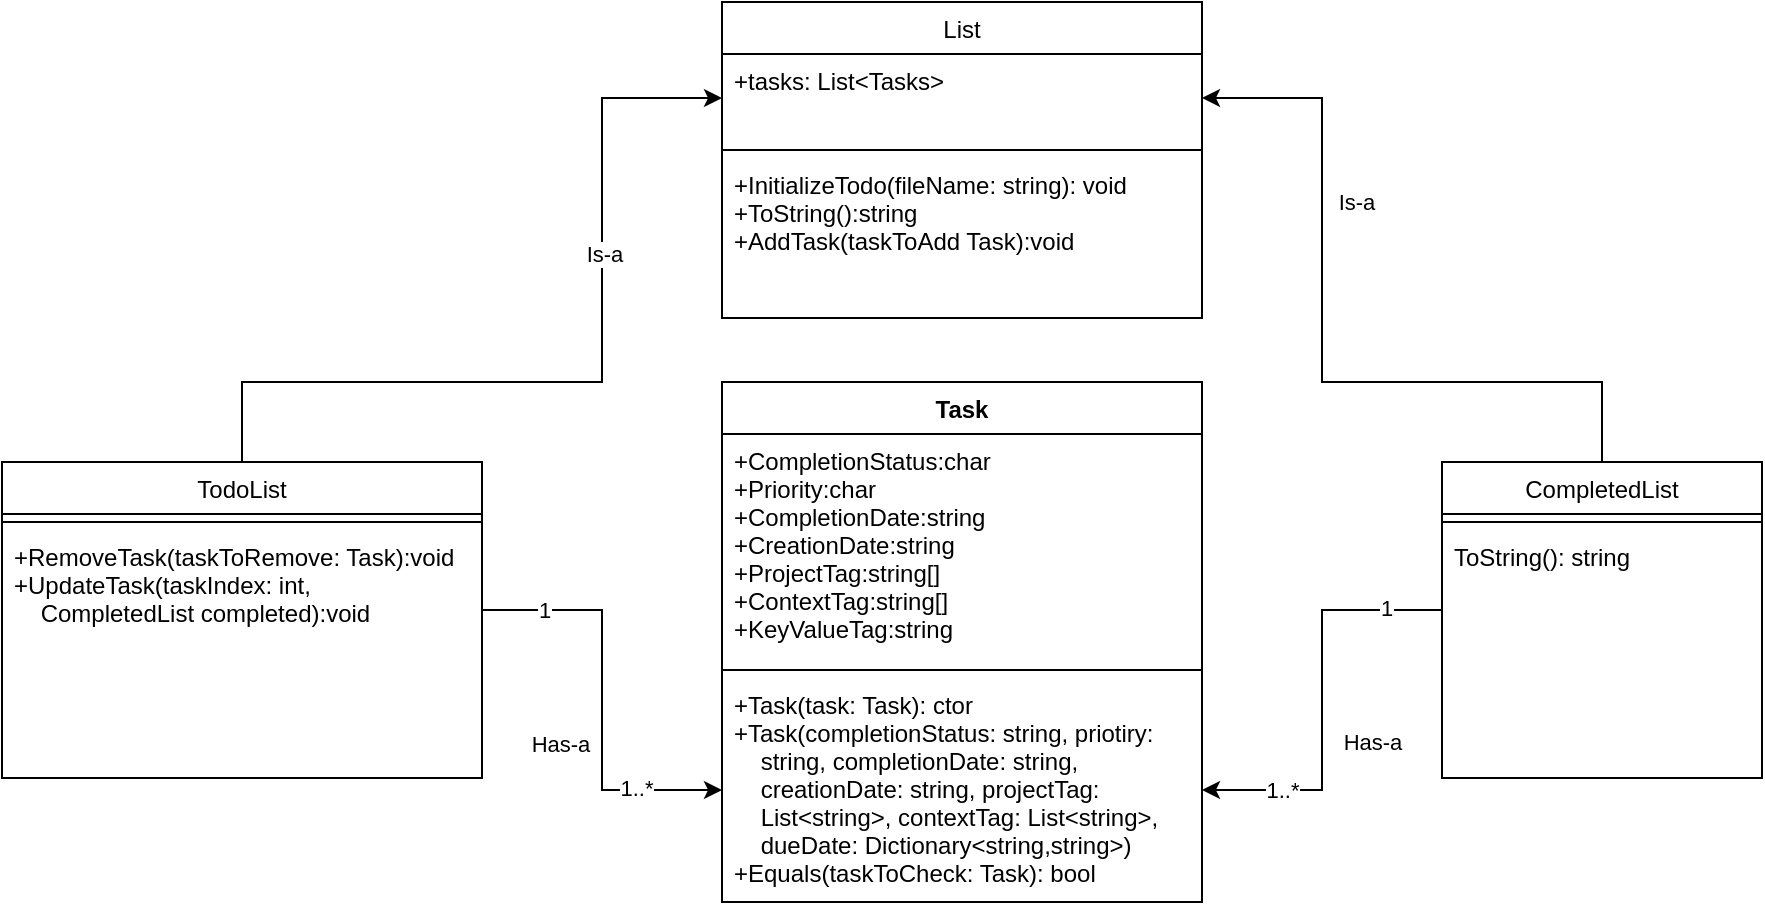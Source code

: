 <mxfile version="14.5.1" type="device"><diagram id="C5RBs43oDa-KdzZeNtuy" name="Page-1"><mxGraphModel dx="1326" dy="655" grid="1" gridSize="10" guides="1" tooltips="1" connect="1" arrows="1" fold="1" page="1" pageScale="1" pageWidth="827" pageHeight="1169" math="0" shadow="0"><root><mxCell id="WIyWlLk6GJQsqaUBKTNV-0"/><mxCell id="WIyWlLk6GJQsqaUBKTNV-1" parent="WIyWlLk6GJQsqaUBKTNV-0"/><mxCell id="UljL_x0MESqp5RCnULp3-4" style="edgeStyle=orthogonalEdgeStyle;rounded=0;orthogonalLoop=1;jettySize=auto;html=1;entryX=0;entryY=0.5;entryDx=0;entryDy=0;" edge="1" parent="WIyWlLk6GJQsqaUBKTNV-1" source="YfI1FSQi3QY2xDlZzVZA-5" target="UljL_x0MESqp5RCnULp3-1"><mxGeometry relative="1" as="geometry"><Array as="points"><mxPoint x="120" y="280"/><mxPoint x="300" y="280"/><mxPoint x="300" y="138"/></Array></mxGeometry></mxCell><mxCell id="UljL_x0MESqp5RCnULp3-5" value="Is-a" style="edgeLabel;html=1;align=center;verticalAlign=middle;resizable=0;points=[];" vertex="1" connectable="0" parent="UljL_x0MESqp5RCnULp3-4"><mxGeometry x="0.347" y="-1" relative="1" as="geometry"><mxPoint as="offset"/></mxGeometry></mxCell><mxCell id="YfI1FSQi3QY2xDlZzVZA-5" value="TodoList" style="swimlane;fontStyle=0;align=center;verticalAlign=top;childLayout=stackLayout;horizontal=1;startSize=26;horizontalStack=0;resizeParent=1;resizeLast=0;collapsible=1;marginBottom=0;rounded=0;shadow=0;strokeWidth=1;" parent="WIyWlLk6GJQsqaUBKTNV-1" vertex="1"><mxGeometry y="320" width="240" height="158" as="geometry"><mxRectangle x="130" y="380" width="160" height="26" as="alternateBounds"/></mxGeometry></mxCell><mxCell id="YfI1FSQi3QY2xDlZzVZA-7" value="" style="line;html=1;strokeWidth=1;align=left;verticalAlign=middle;spacingTop=-1;spacingLeft=3;spacingRight=3;rotatable=0;labelPosition=right;points=[];portConstraint=eastwest;" parent="YfI1FSQi3QY2xDlZzVZA-5" vertex="1"><mxGeometry y="26" width="240" height="8" as="geometry"/></mxCell><mxCell id="YfI1FSQi3QY2xDlZzVZA-8" value="+RemoveTask(taskToRemove: Task):void&#10;+UpdateTask(taskIndex: int, &#10;    CompletedList completed):void&#10;&#10;" style="text;align=left;verticalAlign=top;spacingLeft=4;spacingRight=4;overflow=hidden;rotatable=0;points=[[0,0.5],[1,0.5]];portConstraint=eastwest;" parent="YfI1FSQi3QY2xDlZzVZA-5" vertex="1"><mxGeometry y="34" width="240" height="80" as="geometry"/></mxCell><mxCell id="UljL_x0MESqp5RCnULp3-6" style="edgeStyle=orthogonalEdgeStyle;rounded=0;orthogonalLoop=1;jettySize=auto;html=1;entryX=1;entryY=0.5;entryDx=0;entryDy=0;" edge="1" parent="WIyWlLk6GJQsqaUBKTNV-1" source="YfI1FSQi3QY2xDlZzVZA-9" target="UljL_x0MESqp5RCnULp3-1"><mxGeometry relative="1" as="geometry"><Array as="points"><mxPoint x="800" y="280"/><mxPoint x="660" y="280"/><mxPoint x="660" y="138"/></Array></mxGeometry></mxCell><mxCell id="UljL_x0MESqp5RCnULp3-7" value="Is-a" style="edgeLabel;html=1;align=center;verticalAlign=middle;resizable=0;points=[];" vertex="1" connectable="0" parent="UljL_x0MESqp5RCnULp3-6"><mxGeometry x="0.415" relative="1" as="geometry"><mxPoint x="17" as="offset"/></mxGeometry></mxCell><mxCell id="YfI1FSQi3QY2xDlZzVZA-9" value="CompletedList" style="swimlane;fontStyle=0;align=center;verticalAlign=top;childLayout=stackLayout;horizontal=1;startSize=26;horizontalStack=0;resizeParent=1;resizeLast=0;collapsible=1;marginBottom=0;rounded=0;shadow=0;strokeWidth=1;" parent="WIyWlLk6GJQsqaUBKTNV-1" vertex="1"><mxGeometry x="720" y="320" width="160" height="158" as="geometry"><mxRectangle x="130" y="380" width="160" height="26" as="alternateBounds"/></mxGeometry></mxCell><mxCell id="YfI1FSQi3QY2xDlZzVZA-11" value="" style="line;html=1;strokeWidth=1;align=left;verticalAlign=middle;spacingTop=-1;spacingLeft=3;spacingRight=3;rotatable=0;labelPosition=right;points=[];portConstraint=eastwest;" parent="YfI1FSQi3QY2xDlZzVZA-9" vertex="1"><mxGeometry y="26" width="160" height="8" as="geometry"/></mxCell><mxCell id="YfI1FSQi3QY2xDlZzVZA-12" value="ToString(): string" style="text;align=left;verticalAlign=top;spacingLeft=4;spacingRight=4;overflow=hidden;rotatable=0;points=[[0,0.5],[1,0.5]];portConstraint=eastwest;" parent="YfI1FSQi3QY2xDlZzVZA-9" vertex="1"><mxGeometry y="34" width="160" height="80" as="geometry"/></mxCell><mxCell id="YfI1FSQi3QY2xDlZzVZA-17" style="edgeStyle=orthogonalEdgeStyle;rounded=0;orthogonalLoop=1;jettySize=auto;html=1;entryX=0;entryY=0.5;entryDx=0;entryDy=0;endArrow=classic;endFill=1;startArrow=none;startFill=0;" parent="WIyWlLk6GJQsqaUBKTNV-1" source="YfI1FSQi3QY2xDlZzVZA-8" target="UljL_x0MESqp5RCnULp3-11" edge="1"><mxGeometry relative="1" as="geometry"/></mxCell><mxCell id="YfI1FSQi3QY2xDlZzVZA-20" value="Has-a" style="edgeLabel;html=1;align=center;verticalAlign=middle;resizable=0;points=[];" parent="YfI1FSQi3QY2xDlZzVZA-17" vertex="1" connectable="0"><mxGeometry x="0.2" y="1" relative="1" as="geometry"><mxPoint x="-22" y="1" as="offset"/></mxGeometry></mxCell><mxCell id="YfI1FSQi3QY2xDlZzVZA-22" value="1" style="edgeLabel;html=1;align=center;verticalAlign=middle;resizable=0;points=[];" parent="YfI1FSQi3QY2xDlZzVZA-17" vertex="1" connectable="0"><mxGeometry x="-0.709" relative="1" as="geometry"><mxPoint as="offset"/></mxGeometry></mxCell><mxCell id="YfI1FSQi3QY2xDlZzVZA-23" value="1..*" style="edgeLabel;html=1;align=center;verticalAlign=middle;resizable=0;points=[];" parent="YfI1FSQi3QY2xDlZzVZA-17" vertex="1" connectable="0"><mxGeometry x="0.709" y="1" relative="1" as="geometry"><mxPoint x="-13" as="offset"/></mxGeometry></mxCell><mxCell id="YfI1FSQi3QY2xDlZzVZA-18" style="edgeStyle=orthogonalEdgeStyle;rounded=0;orthogonalLoop=1;jettySize=auto;html=1;entryX=1;entryY=0.5;entryDx=0;entryDy=0;endArrow=classic;endFill=1;startArrow=none;startFill=0;" parent="WIyWlLk6GJQsqaUBKTNV-1" source="YfI1FSQi3QY2xDlZzVZA-12" target="UljL_x0MESqp5RCnULp3-11" edge="1"><mxGeometry relative="1" as="geometry"/></mxCell><mxCell id="YfI1FSQi3QY2xDlZzVZA-21" value="Has-a" style="edgeLabel;html=1;align=center;verticalAlign=middle;resizable=0;points=[];" parent="YfI1FSQi3QY2xDlZzVZA-18" vertex="1" connectable="0"><mxGeometry x="0.22" y="2" relative="1" as="geometry"><mxPoint x="23" y="-2" as="offset"/></mxGeometry></mxCell><mxCell id="YfI1FSQi3QY2xDlZzVZA-24" value="1..*" style="edgeLabel;html=1;align=center;verticalAlign=middle;resizable=0;points=[];" parent="YfI1FSQi3QY2xDlZzVZA-18" vertex="1" connectable="0"><mxGeometry x="0.783" relative="1" as="geometry"><mxPoint x="17" as="offset"/></mxGeometry></mxCell><mxCell id="YfI1FSQi3QY2xDlZzVZA-25" value="1" style="edgeLabel;html=1;align=center;verticalAlign=middle;resizable=0;points=[];" parent="YfI1FSQi3QY2xDlZzVZA-18" vertex="1" connectable="0"><mxGeometry x="-0.733" y="-1" relative="1" as="geometry"><mxPoint as="offset"/></mxGeometry></mxCell><mxCell id="UljL_x0MESqp5RCnULp3-0" value="List" style="swimlane;fontStyle=0;align=center;verticalAlign=top;childLayout=stackLayout;horizontal=1;startSize=26;horizontalStack=0;resizeParent=1;resizeLast=0;collapsible=1;marginBottom=0;rounded=0;shadow=0;strokeWidth=1;" vertex="1" parent="WIyWlLk6GJQsqaUBKTNV-1"><mxGeometry x="360" y="90" width="240" height="158" as="geometry"><mxRectangle x="130" y="380" width="160" height="26" as="alternateBounds"/></mxGeometry></mxCell><mxCell id="UljL_x0MESqp5RCnULp3-1" value="+tasks: List&lt;Tasks&gt;" style="text;align=left;verticalAlign=top;spacingLeft=4;spacingRight=4;overflow=hidden;rotatable=0;points=[[0,0.5],[1,0.5]];portConstraint=eastwest;rounded=0;shadow=0;html=0;" vertex="1" parent="UljL_x0MESqp5RCnULp3-0"><mxGeometry y="26" width="240" height="44" as="geometry"/></mxCell><mxCell id="UljL_x0MESqp5RCnULp3-2" value="" style="line;html=1;strokeWidth=1;align=left;verticalAlign=middle;spacingTop=-1;spacingLeft=3;spacingRight=3;rotatable=0;labelPosition=right;points=[];portConstraint=eastwest;" vertex="1" parent="UljL_x0MESqp5RCnULp3-0"><mxGeometry y="70" width="240" height="8" as="geometry"/></mxCell><mxCell id="UljL_x0MESqp5RCnULp3-3" value="+InitializeTodo(fileName: string): void&#10;+ToString():string&#10;+AddTask(taskToAdd Task):void&#10;" style="text;align=left;verticalAlign=top;spacingLeft=4;spacingRight=4;overflow=hidden;rotatable=0;points=[[0,0.5],[1,0.5]];portConstraint=eastwest;" vertex="1" parent="UljL_x0MESqp5RCnULp3-0"><mxGeometry y="78" width="240" height="80" as="geometry"/></mxCell><mxCell id="UljL_x0MESqp5RCnULp3-8" value="Task" style="swimlane;fontStyle=1;align=center;verticalAlign=top;childLayout=stackLayout;horizontal=1;startSize=26;horizontalStack=0;resizeParent=1;resizeParentMax=0;resizeLast=0;collapsible=1;marginBottom=0;" vertex="1" parent="WIyWlLk6GJQsqaUBKTNV-1"><mxGeometry x="360" y="280" width="240" height="260" as="geometry"/></mxCell><mxCell id="UljL_x0MESqp5RCnULp3-9" value="+CompletionStatus:char&#10;+Priority:char&#10;+CompletionDate:string&#10;+CreationDate:string&#10;+ProjectTag:string[]&#10;+ContextTag:string[]&#10;+KeyValueTag:string" style="text;strokeColor=none;fillColor=none;align=left;verticalAlign=top;spacingLeft=4;spacingRight=4;overflow=hidden;rotatable=0;points=[[0,0.5],[1,0.5]];portConstraint=eastwest;" vertex="1" parent="UljL_x0MESqp5RCnULp3-8"><mxGeometry y="26" width="240" height="114" as="geometry"/></mxCell><mxCell id="UljL_x0MESqp5RCnULp3-10" value="" style="line;strokeWidth=1;fillColor=none;align=left;verticalAlign=middle;spacingTop=-1;spacingLeft=3;spacingRight=3;rotatable=0;labelPosition=right;points=[];portConstraint=eastwest;" vertex="1" parent="UljL_x0MESqp5RCnULp3-8"><mxGeometry y="140" width="240" height="8" as="geometry"/></mxCell><mxCell id="UljL_x0MESqp5RCnULp3-11" value="+Task(task: Task): ctor&#10;+Task(completionStatus: string, priotiry: &#10;    string, completionDate: string, &#10;    creationDate: string, projectTag: &#10;    List&lt;string&gt;, contextTag: List&lt;string&gt;,&#10;    dueDate: Dictionary&lt;string,string&gt;)&#10;+Equals(taskToCheck: Task): bool" style="text;strokeColor=none;fillColor=none;align=left;verticalAlign=top;spacingLeft=4;spacingRight=4;overflow=hidden;rotatable=0;points=[[0,0.5],[1,0.5]];portConstraint=eastwest;" vertex="1" parent="UljL_x0MESqp5RCnULp3-8"><mxGeometry y="148" width="240" height="112" as="geometry"/></mxCell></root></mxGraphModel></diagram></mxfile>